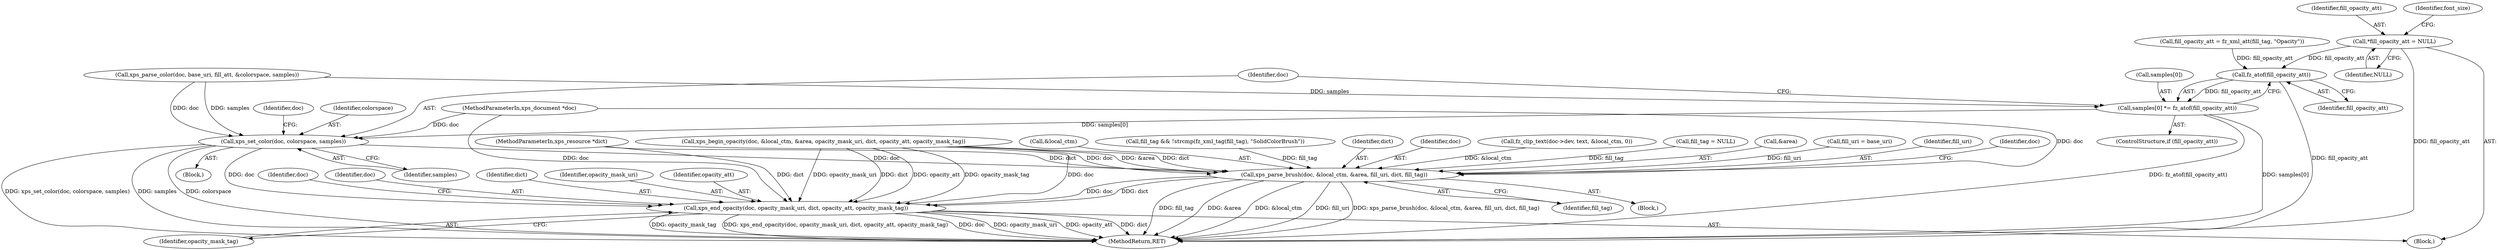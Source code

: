 digraph "0_ghostscript_60dabde18d7fe12b19da8b509bdfee9cc886aafc_1@pointer" {
"1000152" [label="(Call,*fill_opacity_att = NULL)"];
"1000710" [label="(Call,fz_atof(fill_opacity_att))"];
"1000706" [label="(Call,samples[0] *= fz_atof(fill_opacity_att))"];
"1000712" [label="(Call,xps_set_color(doc, colorspace, samples))"];
"1000743" [label="(Call,xps_parse_brush(doc, &local_ctm, &area, fill_uri, dict, fill_tag))"];
"1000756" [label="(Call,xps_end_opacity(doc, opacity_mask_uri, dict, opacity_att, opacity_mask_tag))"];
"1000694" [label="(Block,)"];
"1000745" [label="(Call,&local_ctm)"];
"1000671" [label="(Call,fill_tag && !strcmp(fz_xml_tag(fill_tag), \"SolidColorBrush\"))"];
"1000750" [label="(Identifier,dict)"];
"1000706" [label="(Call,samples[0] *= fz_atof(fill_opacity_att))"];
"1000679" [label="(Call,fill_opacity_att = fz_xml_att(fill_tag, \"Opacity\"))"];
"1000697" [label="(Call,xps_parse_color(doc, base_uri, fill_att, &colorspace, samples))"];
"1000744" [label="(Identifier,doc)"];
"1000761" [label="(Identifier,opacity_mask_tag)"];
"1000116" [label="(Block,)"];
"1000734" [label="(Block,)"];
"1000764" [label="(Identifier,doc)"];
"1000153" [label="(Identifier,fill_opacity_att)"];
"1000735" [label="(Call,fz_clip_text(doc->dev, text, &local_ctm, 0))"];
"1000757" [label="(Identifier,doc)"];
"1000152" [label="(Call,*fill_opacity_att = NULL)"];
"1000154" [label="(Identifier,NULL)"];
"1000162" [label="(Identifier,font_size)"];
"1000751" [label="(Identifier,fill_tag)"];
"1000689" [label="(Call,fill_tag = NULL)"];
"1000704" [label="(ControlStructure,if (fill_opacity_att))"];
"1000111" [label="(MethodParameterIn,xps_document *doc)"];
"1000713" [label="(Identifier,doc)"];
"1000747" [label="(Call,&area)"];
"1000309" [label="(Call,fill_uri = base_uri)"];
"1000718" [label="(Identifier,doc)"];
"1000715" [label="(Identifier,samples)"];
"1000707" [label="(Call,samples[0])"];
"1000759" [label="(Identifier,dict)"];
"1000758" [label="(Identifier,opacity_mask_uri)"];
"1000710" [label="(Call,fz_atof(fill_opacity_att))"];
"1000756" [label="(Call,xps_end_opacity(doc, opacity_mask_uri, dict, opacity_att, opacity_mask_tag))"];
"1000711" [label="(Identifier,fill_opacity_att)"];
"1000714" [label="(Identifier,colorspace)"];
"1000743" [label="(Call,xps_parse_brush(doc, &local_ctm, &area, fill_uri, dict, fill_tag))"];
"1000780" [label="(MethodReturn,RET)"];
"1000712" [label="(Call,xps_set_color(doc, colorspace, samples))"];
"1000749" [label="(Identifier,fill_uri)"];
"1000760" [label="(Identifier,opacity_att)"];
"1000754" [label="(Identifier,doc)"];
"1000114" [label="(MethodParameterIn,xps_resource *dict)"];
"1000660" [label="(Call,xps_begin_opacity(doc, &local_ctm, &area, opacity_mask_uri, dict, opacity_att, opacity_mask_tag))"];
"1000152" -> "1000116"  [label="AST: "];
"1000152" -> "1000154"  [label="CFG: "];
"1000153" -> "1000152"  [label="AST: "];
"1000154" -> "1000152"  [label="AST: "];
"1000162" -> "1000152"  [label="CFG: "];
"1000152" -> "1000780"  [label="DDG: fill_opacity_att"];
"1000152" -> "1000710"  [label="DDG: fill_opacity_att"];
"1000710" -> "1000706"  [label="AST: "];
"1000710" -> "1000711"  [label="CFG: "];
"1000711" -> "1000710"  [label="AST: "];
"1000706" -> "1000710"  [label="CFG: "];
"1000710" -> "1000780"  [label="DDG: fill_opacity_att"];
"1000710" -> "1000706"  [label="DDG: fill_opacity_att"];
"1000679" -> "1000710"  [label="DDG: fill_opacity_att"];
"1000706" -> "1000704"  [label="AST: "];
"1000707" -> "1000706"  [label="AST: "];
"1000713" -> "1000706"  [label="CFG: "];
"1000706" -> "1000780"  [label="DDG: fz_atof(fill_opacity_att)"];
"1000706" -> "1000780"  [label="DDG: samples[0]"];
"1000697" -> "1000706"  [label="DDG: samples"];
"1000706" -> "1000712"  [label="DDG: samples[0]"];
"1000712" -> "1000694"  [label="AST: "];
"1000712" -> "1000715"  [label="CFG: "];
"1000713" -> "1000712"  [label="AST: "];
"1000714" -> "1000712"  [label="AST: "];
"1000715" -> "1000712"  [label="AST: "];
"1000718" -> "1000712"  [label="CFG: "];
"1000712" -> "1000780"  [label="DDG: colorspace"];
"1000712" -> "1000780"  [label="DDG: xps_set_color(doc, colorspace, samples)"];
"1000712" -> "1000780"  [label="DDG: samples"];
"1000697" -> "1000712"  [label="DDG: doc"];
"1000697" -> "1000712"  [label="DDG: samples"];
"1000111" -> "1000712"  [label="DDG: doc"];
"1000712" -> "1000743"  [label="DDG: doc"];
"1000712" -> "1000756"  [label="DDG: doc"];
"1000743" -> "1000734"  [label="AST: "];
"1000743" -> "1000751"  [label="CFG: "];
"1000744" -> "1000743"  [label="AST: "];
"1000745" -> "1000743"  [label="AST: "];
"1000747" -> "1000743"  [label="AST: "];
"1000749" -> "1000743"  [label="AST: "];
"1000750" -> "1000743"  [label="AST: "];
"1000751" -> "1000743"  [label="AST: "];
"1000754" -> "1000743"  [label="CFG: "];
"1000743" -> "1000780"  [label="DDG: fill_tag"];
"1000743" -> "1000780"  [label="DDG: &area"];
"1000743" -> "1000780"  [label="DDG: &local_ctm"];
"1000743" -> "1000780"  [label="DDG: fill_uri"];
"1000743" -> "1000780"  [label="DDG: xps_parse_brush(doc, &local_ctm, &area, fill_uri, dict, fill_tag)"];
"1000660" -> "1000743"  [label="DDG: doc"];
"1000660" -> "1000743"  [label="DDG: &area"];
"1000660" -> "1000743"  [label="DDG: dict"];
"1000111" -> "1000743"  [label="DDG: doc"];
"1000735" -> "1000743"  [label="DDG: &local_ctm"];
"1000309" -> "1000743"  [label="DDG: fill_uri"];
"1000114" -> "1000743"  [label="DDG: dict"];
"1000689" -> "1000743"  [label="DDG: fill_tag"];
"1000671" -> "1000743"  [label="DDG: fill_tag"];
"1000743" -> "1000756"  [label="DDG: doc"];
"1000743" -> "1000756"  [label="DDG: dict"];
"1000756" -> "1000116"  [label="AST: "];
"1000756" -> "1000761"  [label="CFG: "];
"1000757" -> "1000756"  [label="AST: "];
"1000758" -> "1000756"  [label="AST: "];
"1000759" -> "1000756"  [label="AST: "];
"1000760" -> "1000756"  [label="AST: "];
"1000761" -> "1000756"  [label="AST: "];
"1000764" -> "1000756"  [label="CFG: "];
"1000756" -> "1000780"  [label="DDG: doc"];
"1000756" -> "1000780"  [label="DDG: opacity_mask_uri"];
"1000756" -> "1000780"  [label="DDG: opacity_att"];
"1000756" -> "1000780"  [label="DDG: dict"];
"1000756" -> "1000780"  [label="DDG: opacity_mask_tag"];
"1000756" -> "1000780"  [label="DDG: xps_end_opacity(doc, opacity_mask_uri, dict, opacity_att, opacity_mask_tag)"];
"1000660" -> "1000756"  [label="DDG: doc"];
"1000660" -> "1000756"  [label="DDG: opacity_mask_uri"];
"1000660" -> "1000756"  [label="DDG: dict"];
"1000660" -> "1000756"  [label="DDG: opacity_att"];
"1000660" -> "1000756"  [label="DDG: opacity_mask_tag"];
"1000111" -> "1000756"  [label="DDG: doc"];
"1000114" -> "1000756"  [label="DDG: dict"];
}
